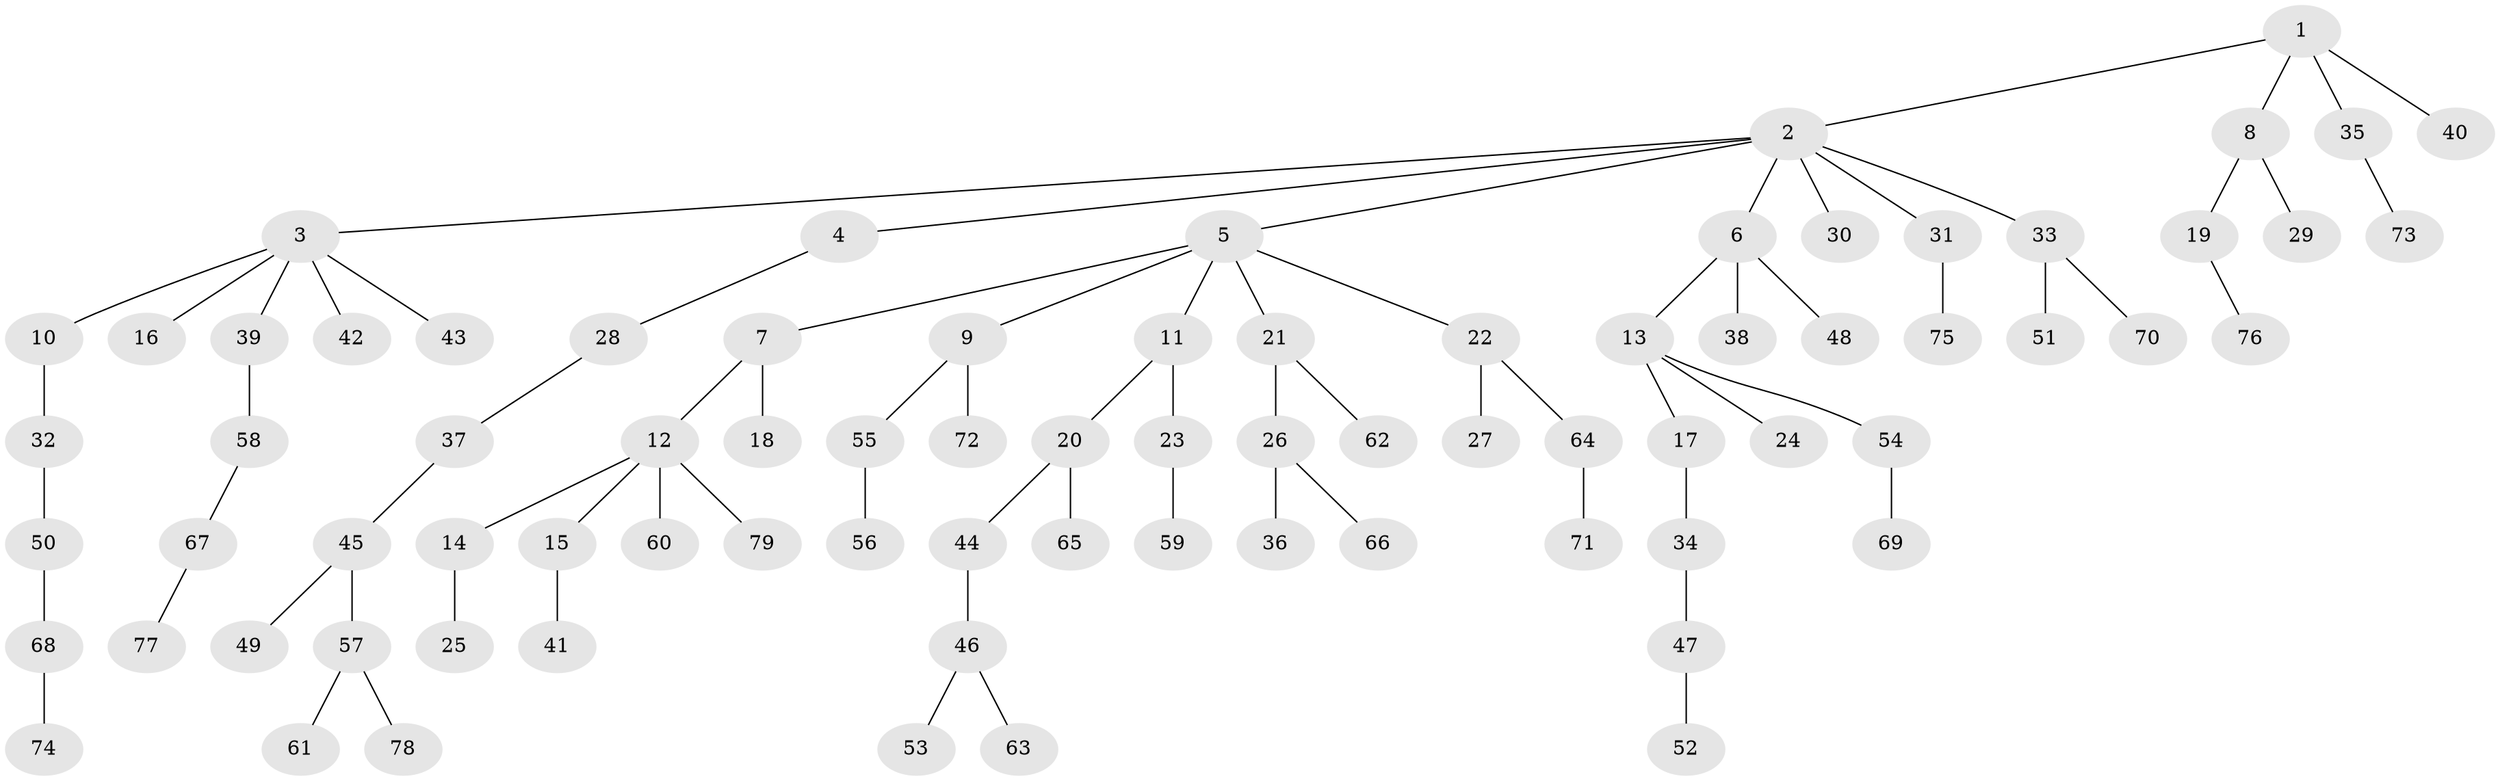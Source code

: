 // Generated by graph-tools (version 1.1) at 2025/02/03/09/25 03:02:31]
// undirected, 79 vertices, 78 edges
graph export_dot {
graph [start="1"]
  node [color=gray90,style=filled];
  1;
  2;
  3;
  4;
  5;
  6;
  7;
  8;
  9;
  10;
  11;
  12;
  13;
  14;
  15;
  16;
  17;
  18;
  19;
  20;
  21;
  22;
  23;
  24;
  25;
  26;
  27;
  28;
  29;
  30;
  31;
  32;
  33;
  34;
  35;
  36;
  37;
  38;
  39;
  40;
  41;
  42;
  43;
  44;
  45;
  46;
  47;
  48;
  49;
  50;
  51;
  52;
  53;
  54;
  55;
  56;
  57;
  58;
  59;
  60;
  61;
  62;
  63;
  64;
  65;
  66;
  67;
  68;
  69;
  70;
  71;
  72;
  73;
  74;
  75;
  76;
  77;
  78;
  79;
  1 -- 2;
  1 -- 8;
  1 -- 35;
  1 -- 40;
  2 -- 3;
  2 -- 4;
  2 -- 5;
  2 -- 6;
  2 -- 30;
  2 -- 31;
  2 -- 33;
  3 -- 10;
  3 -- 16;
  3 -- 39;
  3 -- 42;
  3 -- 43;
  4 -- 28;
  5 -- 7;
  5 -- 9;
  5 -- 11;
  5 -- 21;
  5 -- 22;
  6 -- 13;
  6 -- 38;
  6 -- 48;
  7 -- 12;
  7 -- 18;
  8 -- 19;
  8 -- 29;
  9 -- 55;
  9 -- 72;
  10 -- 32;
  11 -- 20;
  11 -- 23;
  12 -- 14;
  12 -- 15;
  12 -- 60;
  12 -- 79;
  13 -- 17;
  13 -- 24;
  13 -- 54;
  14 -- 25;
  15 -- 41;
  17 -- 34;
  19 -- 76;
  20 -- 44;
  20 -- 65;
  21 -- 26;
  21 -- 62;
  22 -- 27;
  22 -- 64;
  23 -- 59;
  26 -- 36;
  26 -- 66;
  28 -- 37;
  31 -- 75;
  32 -- 50;
  33 -- 51;
  33 -- 70;
  34 -- 47;
  35 -- 73;
  37 -- 45;
  39 -- 58;
  44 -- 46;
  45 -- 49;
  45 -- 57;
  46 -- 53;
  46 -- 63;
  47 -- 52;
  50 -- 68;
  54 -- 69;
  55 -- 56;
  57 -- 61;
  57 -- 78;
  58 -- 67;
  64 -- 71;
  67 -- 77;
  68 -- 74;
}

